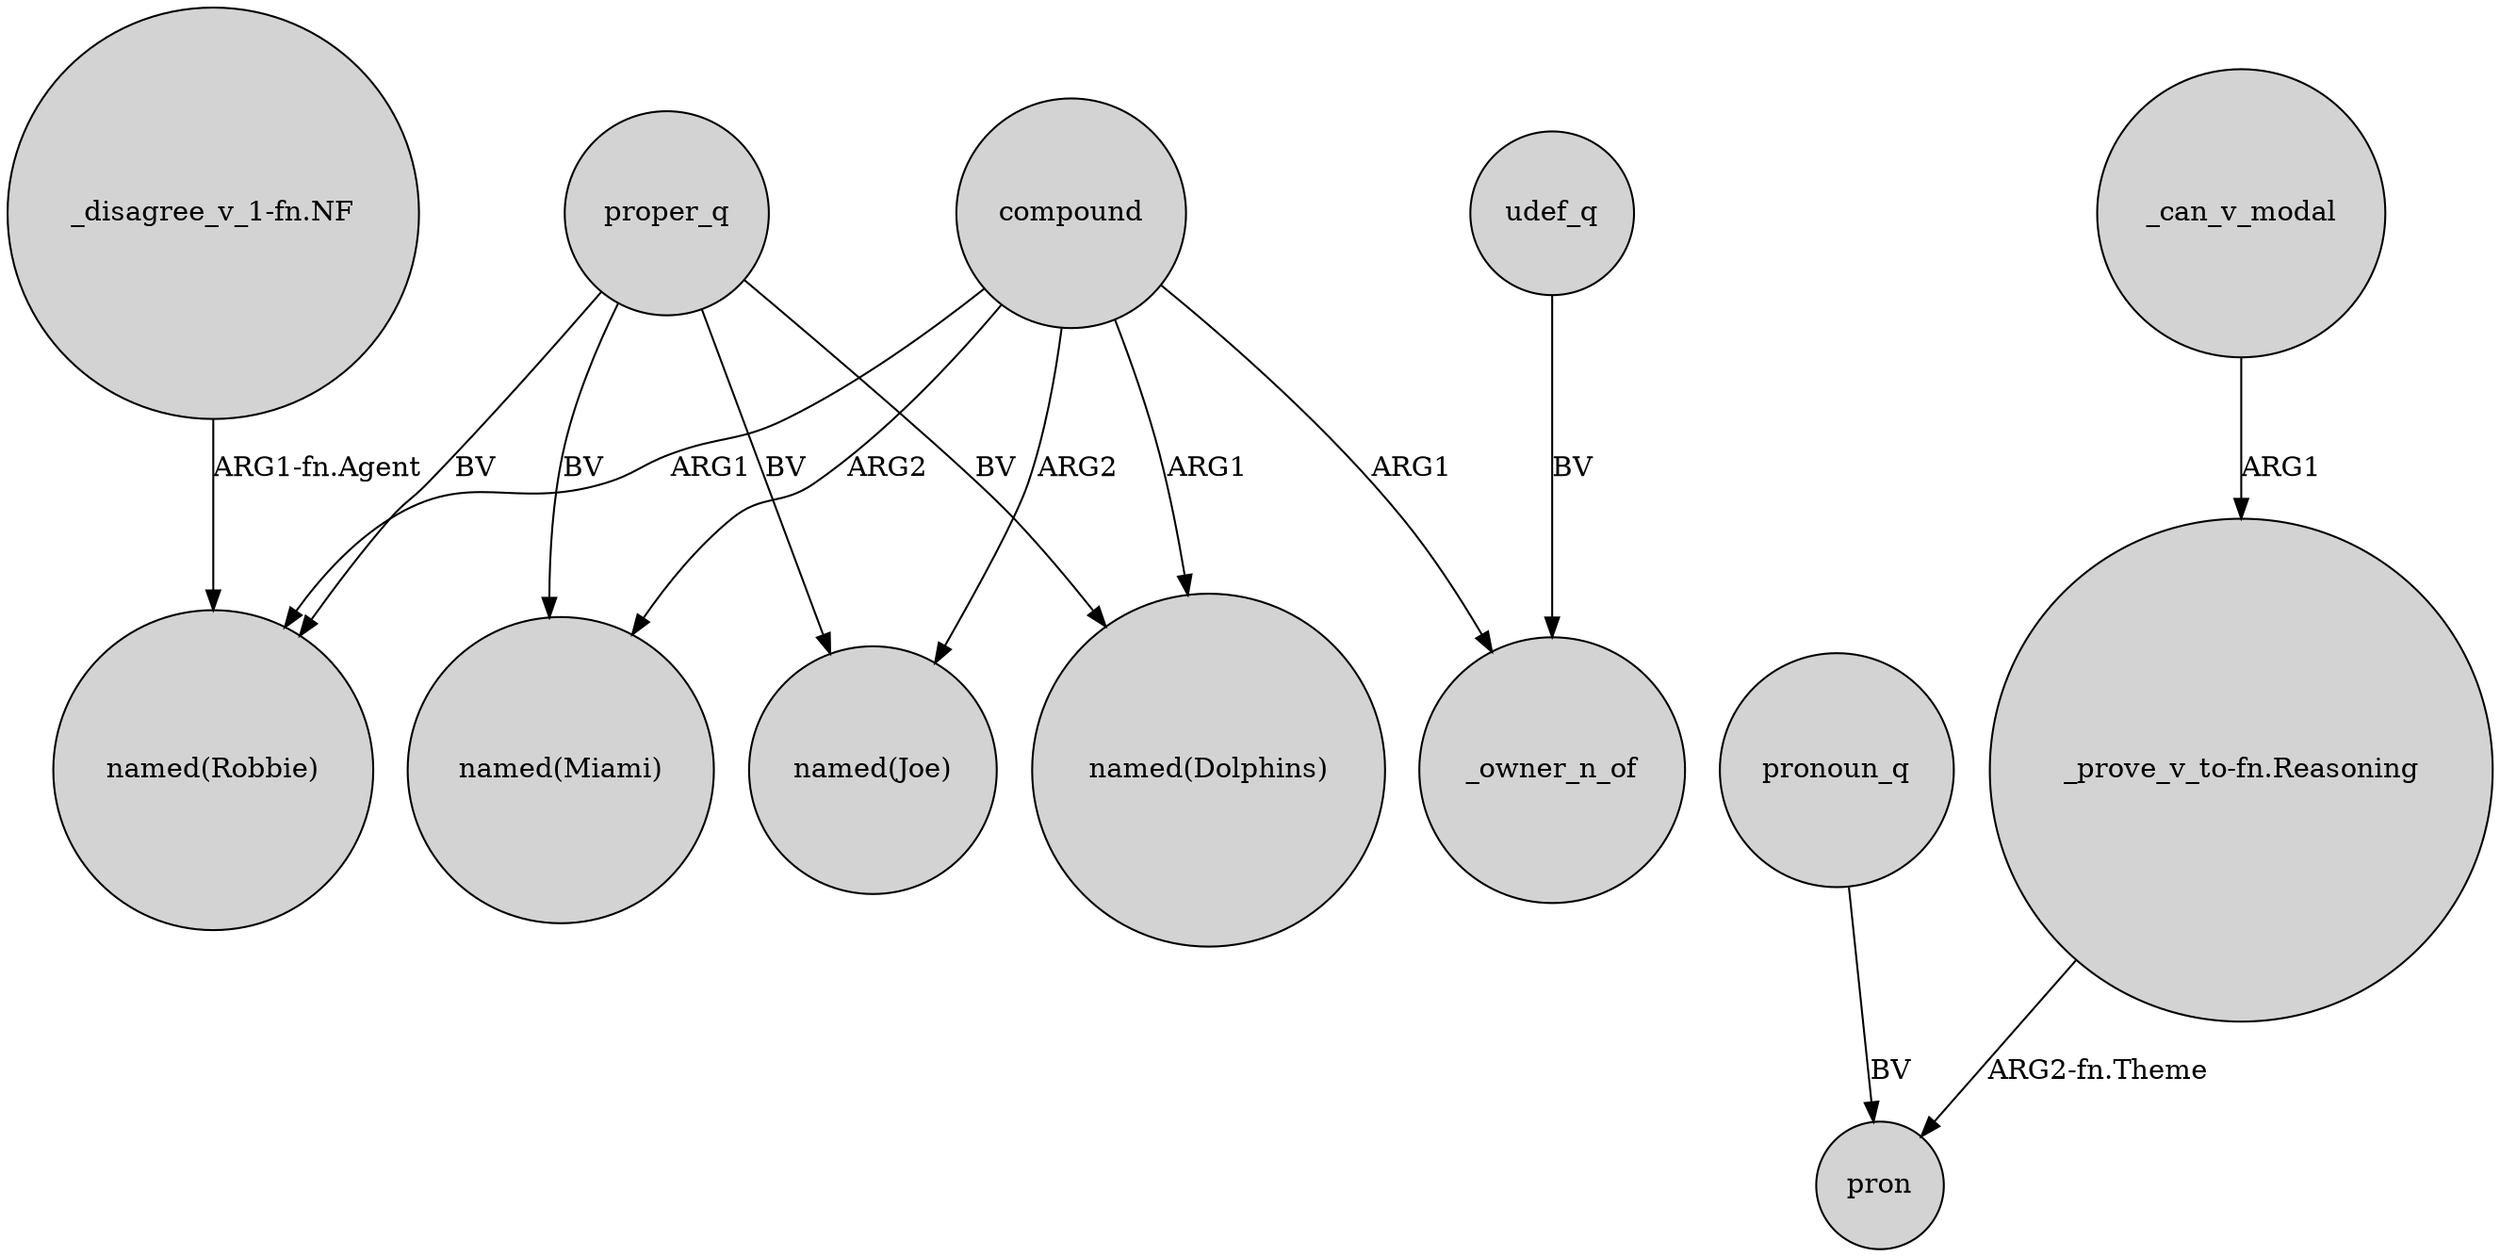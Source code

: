 digraph {
	node [shape=circle style=filled]
	compound -> "named(Miami)" [label=ARG2]
	proper_q -> "named(Dolphins)" [label=BV]
	compound -> "named(Dolphins)" [label=ARG1]
	proper_q -> "named(Joe)" [label=BV]
	"_prove_v_to-fn.Reasoning" -> pron [label="ARG2-fn.Theme"]
	compound -> "named(Robbie)" [label=ARG1]
	compound -> _owner_n_of [label=ARG1]
	proper_q -> "named(Miami)" [label=BV]
	compound -> "named(Joe)" [label=ARG2]
	"_disagree_v_1-fn.NF" -> "named(Robbie)" [label="ARG1-fn.Agent"]
	_can_v_modal -> "_prove_v_to-fn.Reasoning" [label=ARG1]
	udef_q -> _owner_n_of [label=BV]
	proper_q -> "named(Robbie)" [label=BV]
	pronoun_q -> pron [label=BV]
}
